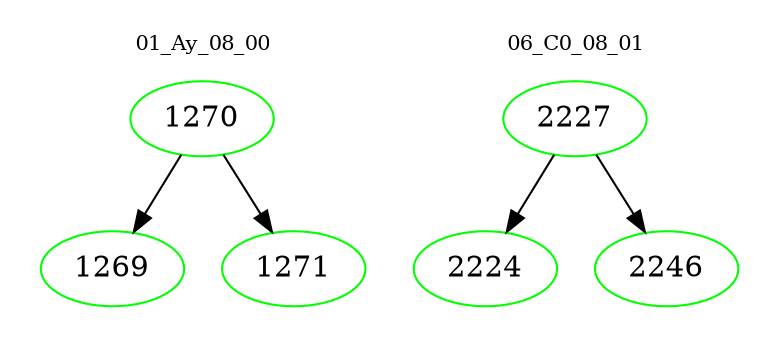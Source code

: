digraph{
subgraph cluster_0 {
color = white
label = "01_Ay_08_00";
fontsize=10;
T0_1270 [label="1270", color="green"]
T0_1270 -> T0_1269 [color="black"]
T0_1269 [label="1269", color="green"]
T0_1270 -> T0_1271 [color="black"]
T0_1271 [label="1271", color="green"]
}
subgraph cluster_1 {
color = white
label = "06_C0_08_01";
fontsize=10;
T1_2227 [label="2227", color="green"]
T1_2227 -> T1_2224 [color="black"]
T1_2224 [label="2224", color="green"]
T1_2227 -> T1_2246 [color="black"]
T1_2246 [label="2246", color="green"]
}
}
